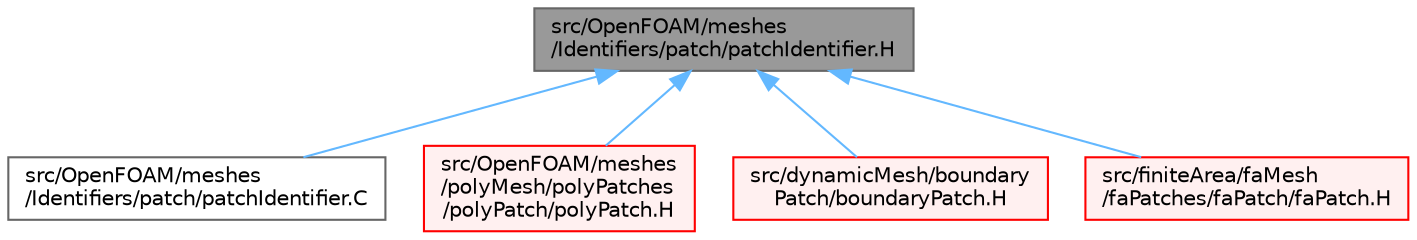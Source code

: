 digraph "src/OpenFOAM/meshes/Identifiers/patch/patchIdentifier.H"
{
 // LATEX_PDF_SIZE
  bgcolor="transparent";
  edge [fontname=Helvetica,fontsize=10,labelfontname=Helvetica,labelfontsize=10];
  node [fontname=Helvetica,fontsize=10,shape=box,height=0.2,width=0.4];
  Node1 [id="Node000001",label="src/OpenFOAM/meshes\l/Identifiers/patch/patchIdentifier.H",height=0.2,width=0.4,color="gray40", fillcolor="grey60", style="filled", fontcolor="black",tooltip=" "];
  Node1 -> Node2 [id="edge1_Node000001_Node000002",dir="back",color="steelblue1",style="solid",tooltip=" "];
  Node2 [id="Node000002",label="src/OpenFOAM/meshes\l/Identifiers/patch/patchIdentifier.C",height=0.2,width=0.4,color="grey40", fillcolor="white", style="filled",URL="$patchIdentifier_8C.html",tooltip=" "];
  Node1 -> Node3 [id="edge2_Node000001_Node000003",dir="back",color="steelblue1",style="solid",tooltip=" "];
  Node3 [id="Node000003",label="src/OpenFOAM/meshes\l/polyMesh/polyPatches\l/polyPatch/polyPatch.H",height=0.2,width=0.4,color="red", fillcolor="#FFF0F0", style="filled",URL="$polyPatch_8H.html",tooltip=" "];
  Node1 -> Node4431 [id="edge3_Node000001_Node004431",dir="back",color="steelblue1",style="solid",tooltip=" "];
  Node4431 [id="Node004431",label="src/dynamicMesh/boundary\lPatch/boundaryPatch.H",height=0.2,width=0.4,color="red", fillcolor="#FFF0F0", style="filled",URL="$boundaryPatch_8H.html",tooltip=" "];
  Node1 -> Node4433 [id="edge4_Node000001_Node004433",dir="back",color="steelblue1",style="solid",tooltip=" "];
  Node4433 [id="Node004433",label="src/finiteArea/faMesh\l/faPatches/faPatch/faPatch.H",height=0.2,width=0.4,color="red", fillcolor="#FFF0F0", style="filled",URL="$faPatch_8H.html",tooltip=" "];
}
